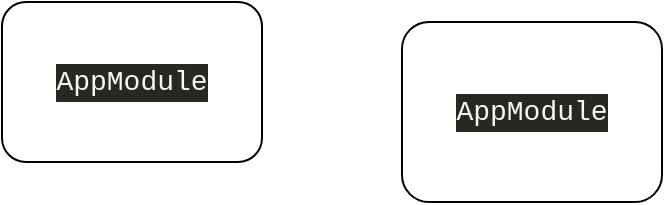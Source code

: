 <mxfile version="21.3.2" type="device" pages="2">
  <diagram name="Page-1" id="FySKuJFDIisSvG1uI1ND">
    <mxGraphModel dx="1050" dy="530" grid="1" gridSize="10" guides="1" tooltips="1" connect="1" arrows="1" fold="1" page="1" pageScale="1" pageWidth="827" pageHeight="1169" math="0" shadow="0">
      <root>
        <mxCell id="0" />
        <mxCell id="1" parent="0" />
        <mxCell id="jEr38FQi9azqxoP1WdaG-1" value="&lt;div style=&quot;color: rgb(248, 248, 242); background-color: rgb(39, 40, 34); font-family: Consolas, &amp;quot;Courier New&amp;quot;, monospace; font-weight: normal; font-size: 14px; line-height: 19px;&quot;&gt;&lt;div&gt;AppModule&lt;/div&gt;&lt;/div&gt;" style="rounded=1;whiteSpace=wrap;html=1;" vertex="1" parent="1">
          <mxGeometry x="200" y="130" width="130" height="80" as="geometry" />
        </mxCell>
        <mxCell id="jEr38FQi9azqxoP1WdaG-2" value="&lt;div style=&quot;color: rgb(248, 248, 242); background-color: rgb(39, 40, 34); font-family: Consolas, &amp;quot;Courier New&amp;quot;, monospace; font-weight: normal; font-size: 14px; line-height: 19px;&quot;&gt;&lt;div&gt;AppModule&lt;/div&gt;&lt;/div&gt;" style="rounded=1;whiteSpace=wrap;html=1;" vertex="1" parent="1">
          <mxGeometry x="400" y="140" width="130" height="90" as="geometry" />
        </mxCell>
      </root>
    </mxGraphModel>
  </diagram>
  <diagram id="4zS5bWPvw7r1QlOAFbZz" name="Page-2">
    <mxGraphModel dx="1050" dy="1699" grid="1" gridSize="10" guides="1" tooltips="1" connect="1" arrows="1" fold="1" page="1" pageScale="1" pageWidth="827" pageHeight="1169" math="0" shadow="0">
      <root>
        <mxCell id="0" />
        <mxCell id="1" parent="0" />
        <mxCell id="Ml0pEvkz12PRE0DPWus4-1" value="&lt;div&gt;/&lt;/div&gt;&lt;div&gt;&lt;br&gt;&lt;/div&gt;&lt;div&gt;&lt;br&gt;&lt;/div&gt;&lt;div&gt;Display jeux carto&lt;/div&gt;&lt;div&gt;AppComponent&lt;br&gt;&lt;/div&gt;" style="rounded=1;whiteSpace=wrap;html=1;" vertex="1" parent="1">
          <mxGeometry x="140" y="160" width="170" height="130" as="geometry" />
        </mxCell>
        <mxCell id="Ml0pEvkz12PRE0DPWus4-2" value="&lt;div&gt;/tileGuessr/welcome&lt;br&gt;&lt;/div&gt;&lt;div&gt;&lt;br&gt;&lt;/div&gt;&lt;div&gt;&lt;br&gt;&lt;/div&gt;&lt;div&gt;&lt;br&gt;&lt;/div&gt;&lt;div&gt;&lt;br&gt;&lt;/div&gt;" style="rounded=1;whiteSpace=wrap;html=1;" vertex="1" parent="1">
          <mxGeometry x="400" y="80" width="170" height="130" as="geometry" />
        </mxCell>
        <mxCell id="Ml0pEvkz12PRE0DPWus4-3" value="" style="endArrow=classic;html=1;rounded=0;" edge="1" parent="1" source="Ml0pEvkz12PRE0DPWus4-1" target="Ml0pEvkz12PRE0DPWus4-2">
          <mxGeometry width="50" height="50" relative="1" as="geometry">
            <mxPoint x="160" y="420" as="sourcePoint" />
            <mxPoint x="210" y="370" as="targetPoint" />
          </mxGeometry>
        </mxCell>
        <mxCell id="Ml0pEvkz12PRE0DPWus4-4" value="&lt;div&gt;/tileGuessr/world&lt;br&gt;&lt;/div&gt;&lt;div&gt;&lt;br&gt;&lt;/div&gt;&lt;div&gt;&lt;br&gt;&lt;/div&gt;&lt;div&gt;&lt;br&gt;&lt;/div&gt;&lt;div&gt;&lt;br&gt;&lt;/div&gt;" style="rounded=1;whiteSpace=wrap;html=1;" vertex="1" parent="1">
          <mxGeometry x="680" y="-10" width="170" height="130" as="geometry" />
        </mxCell>
        <mxCell id="Ml0pEvkz12PRE0DPWus4-5" value="" style="endArrow=classic;html=1;rounded=0;" edge="1" parent="1" source="Ml0pEvkz12PRE0DPWus4-2" target="Ml0pEvkz12PRE0DPWus4-4">
          <mxGeometry width="50" height="50" relative="1" as="geometry">
            <mxPoint x="320" y="209" as="sourcePoint" />
            <mxPoint x="410" y="181" as="targetPoint" />
          </mxGeometry>
        </mxCell>
        <mxCell id="Ml0pEvkz12PRE0DPWus4-6" value="&lt;div&gt;/tileGuessr/???&lt;br&gt;&lt;/div&gt;&lt;div&gt;&lt;br&gt;&lt;/div&gt;&lt;div&gt;&lt;br&gt;&lt;/div&gt;&lt;div&gt;&lt;br&gt;&lt;/div&gt;&lt;div&gt;&lt;br&gt;&lt;/div&gt;" style="rounded=1;whiteSpace=wrap;html=1;" vertex="1" parent="1">
          <mxGeometry x="690" y="130" width="170" height="130" as="geometry" />
        </mxCell>
        <mxCell id="Ml0pEvkz12PRE0DPWus4-7" value="" style="endArrow=classic;html=1;rounded=0;" edge="1" parent="1" source="Ml0pEvkz12PRE0DPWus4-2" target="Ml0pEvkz12PRE0DPWus4-6">
          <mxGeometry width="50" height="50" relative="1" as="geometry">
            <mxPoint x="580" y="128" as="sourcePoint" />
            <mxPoint x="690" y="92" as="targetPoint" />
          </mxGeometry>
        </mxCell>
        <mxCell id="Ml0pEvkz12PRE0DPWus4-8" value="&lt;div&gt;/departements/welcome&lt;br&gt;&lt;/div&gt;&lt;div&gt;&lt;br&gt;&lt;/div&gt;&lt;div&gt;&lt;br&gt;&lt;/div&gt;&lt;div&gt;&lt;br&gt;&lt;/div&gt;&lt;div&gt;&lt;br&gt;&lt;/div&gt;" style="rounded=1;whiteSpace=wrap;html=1;" vertex="1" parent="1">
          <mxGeometry x="400" y="270" width="170" height="130" as="geometry" />
        </mxCell>
        <mxCell id="Ml0pEvkz12PRE0DPWus4-9" value="" style="endArrow=classic;html=1;rounded=0;" edge="1" parent="1" source="Ml0pEvkz12PRE0DPWus4-1" target="Ml0pEvkz12PRE0DPWus4-8">
          <mxGeometry width="50" height="50" relative="1" as="geometry">
            <mxPoint x="320" y="209" as="sourcePoint" />
            <mxPoint x="410" y="181" as="targetPoint" />
          </mxGeometry>
        </mxCell>
      </root>
    </mxGraphModel>
  </diagram>
</mxfile>
